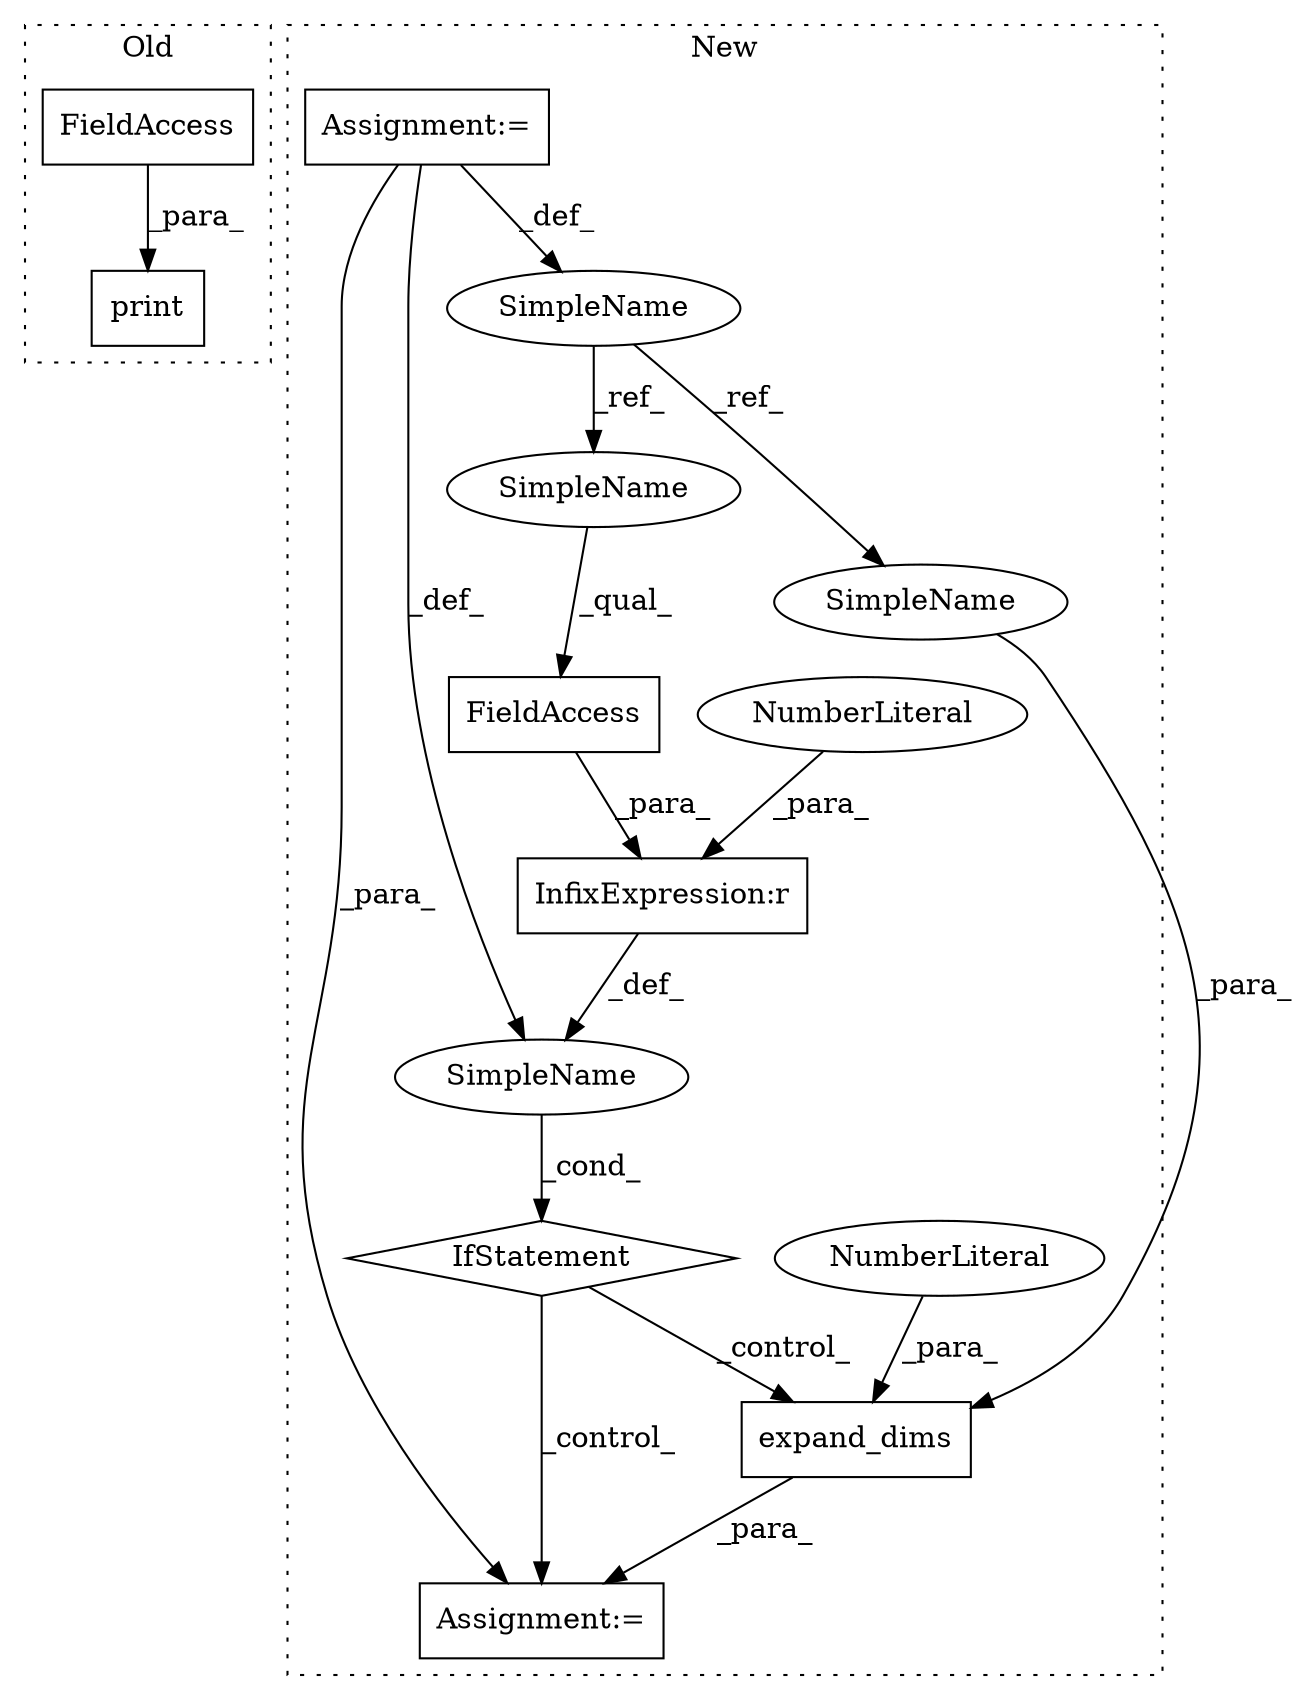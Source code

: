 digraph G {
subgraph cluster0 {
1 [label="print" a="32" s="2455,2470" l="6,1" shape="box"];
4 [label="FieldAccess" a="22" s="2461" l="9" shape="box"];
label = "Old";
style="dotted";
}
subgraph cluster1 {
2 [label="expand_dims" a="32" s="2599,2624" l="12,1" shape="box"];
3 [label="Assignment:=" a="7" s="2592" l="1" shape="box"];
5 [label="NumberLiteral" a="34" s="2623" l="1" shape="ellipse"];
6 [label="InfixExpression:r" a="27" s="2566" l="4" shape="box"];
7 [label="NumberLiteral" a="34" s="2570" l="1" shape="ellipse"];
8 [label="SimpleName" a="42" s="2494" l="11" shape="ellipse"];
9 [label="FieldAccess" a="22" s="2550" l="16" shape="box"];
10 [label="IfStatement" a="25" s="2546,2571" l="4,2" shape="diamond"];
11 [label="SimpleName" a="42" s="" l="" shape="ellipse"];
12 [label="Assignment:=" a="7" s="2494" l="11" shape="box"];
13 [label="SimpleName" a="42" s="2550" l="11" shape="ellipse"];
14 [label="SimpleName" a="42" s="2611" l="11" shape="ellipse"];
label = "New";
style="dotted";
}
2 -> 3 [label="_para_"];
4 -> 1 [label="_para_"];
5 -> 2 [label="_para_"];
6 -> 11 [label="_def_"];
7 -> 6 [label="_para_"];
8 -> 14 [label="_ref_"];
8 -> 13 [label="_ref_"];
9 -> 6 [label="_para_"];
10 -> 3 [label="_control_"];
10 -> 2 [label="_control_"];
11 -> 10 [label="_cond_"];
12 -> 8 [label="_def_"];
12 -> 3 [label="_para_"];
12 -> 11 [label="_def_"];
13 -> 9 [label="_qual_"];
14 -> 2 [label="_para_"];
}